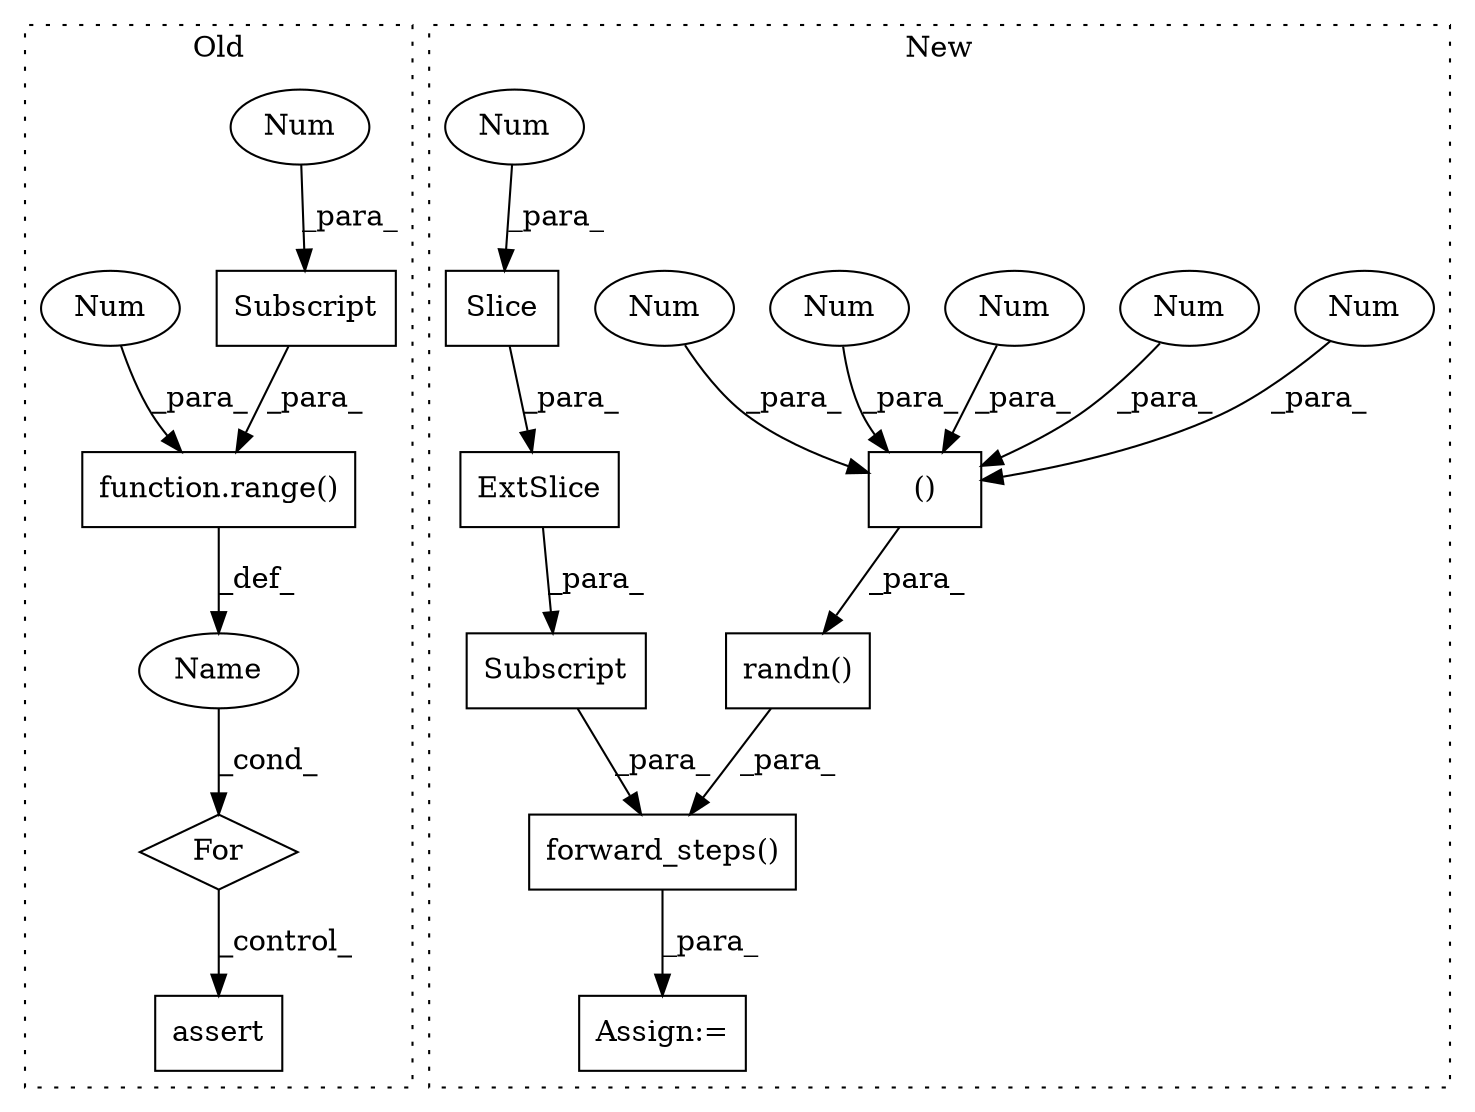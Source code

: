 digraph G {
subgraph cluster0 {
1 [label="assert" a="65" s="17738" l="7" shape="box"];
5 [label="function.range()" a="75" s="17703,17727" l="6,1" shape="box"];
6 [label="Subscript" a="63" s="17712,0" l="15,0" shape="box"];
9 [label="For" a="107" s="17694,17728" l="4,10" shape="diamond"];
10 [label="Num" a="76" s="17725" l="1" shape="ellipse"];
11 [label="Num" a="76" s="17709" l="1" shape="ellipse"];
17 [label="Name" a="87" s="17698" l="1" shape="ellipse"];
label = "Old";
style="dotted";
}
subgraph cluster1 {
2 [label="randn()" a="75" s="7195,7222" l="12,1" shape="box"];
3 [label="Assign:=" a="68" s="8683" l="3" shape="box"];
4 [label="()" a="54" s="7209" l="12" shape="box"];
7 [label="forward_steps()" a="75" s="8686,8725" l="22,15" shape="box"];
8 [label="Subscript" a="63" s="8708,0" l="17,0" shape="box"];
12 [label="Num" a="76" s="7214" l="1" shape="ellipse"];
13 [label="Num" a="76" s="7211" l="1" shape="ellipse"];
14 [label="Num" a="76" s="7217" l="1" shape="ellipse"];
15 [label="Num" a="76" s="7220" l="1" shape="ellipse"];
16 [label="Num" a="76" s="7208" l="1" shape="ellipse"];
18 [label="ExtSlice" a="85" s="8708" l="6" shape="box"];
19 [label="Slice" a="80" s="8721" l="2" shape="box"];
20 [label="Num" a="76" s="8721" l="2" shape="ellipse"];
label = "New";
style="dotted";
}
2 -> 7 [label="_para_"];
4 -> 2 [label="_para_"];
5 -> 17 [label="_def_"];
6 -> 5 [label="_para_"];
7 -> 3 [label="_para_"];
8 -> 7 [label="_para_"];
9 -> 1 [label="_control_"];
10 -> 6 [label="_para_"];
11 -> 5 [label="_para_"];
12 -> 4 [label="_para_"];
13 -> 4 [label="_para_"];
14 -> 4 [label="_para_"];
15 -> 4 [label="_para_"];
16 -> 4 [label="_para_"];
17 -> 9 [label="_cond_"];
18 -> 8 [label="_para_"];
19 -> 18 [label="_para_"];
20 -> 19 [label="_para_"];
}